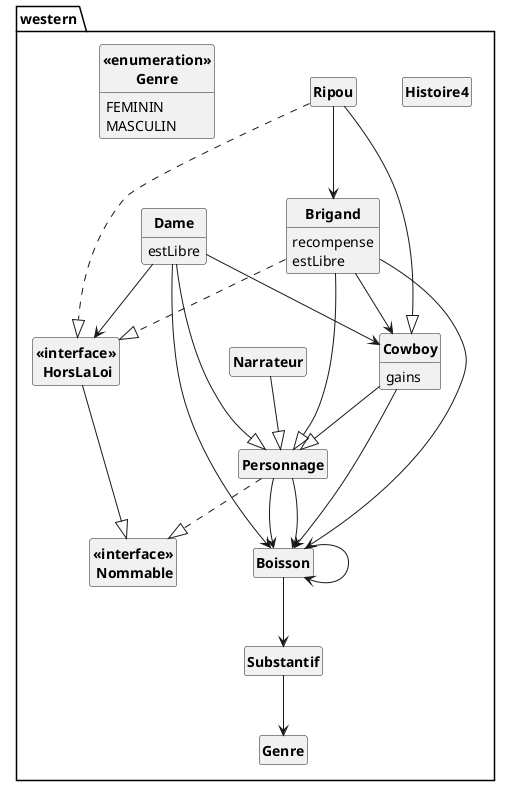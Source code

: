 @startuml

skinparam style strictuml
skinparam classAttributeIconSize 0
skinparam classFontStyle Bold
hide empty members

Package "western" {
class Boisson
{
}

class Brigand
{
recompense
estLibre
}

class Cowboy
{
gains
}

class Dame
{
estLibre
}

class Histoire4
{
}

class Narrateur
{
}

class Personnage
{
}

class Ripou
{
}

class Substantif
{
}

class "<<interface>>\n HorsLaLoi" as HorsLaLoi

class "<<interface>>\n Nommable" as Nommable

class "<<enumeration>>\nGenre"
{
FEMININ
MASCULIN
}

Boisson --> Substantif
Boisson --> Boisson

Brigand --|> Personnage
Brigand ..|> HorsLaLoi
Brigand --> Cowboy
Brigand --> Boisson

Cowboy --|> Personnage
Cowboy --> Boisson

Dame --|> Personnage
Dame --> Cowboy
Dame --> HorsLaLoi
Dame --> Boisson


Narrateur --|> Personnage

Personnage ..|> Nommable
Personnage --> Boisson
Personnage --> Boisson

Ripou --|> Cowboy
Ripou ..|> HorsLaLoi
Ripou --> Brigand

Substantif --> Genre

HorsLaLoi --|> Nommable


}

@enduml

